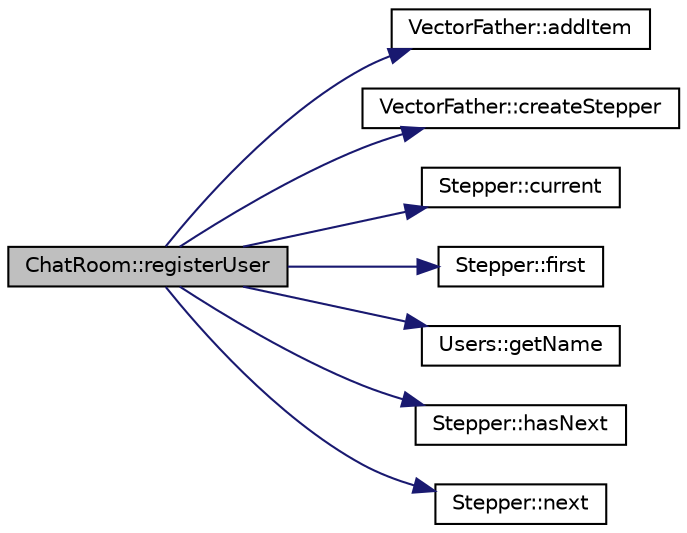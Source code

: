 digraph "ChatRoom::registerUser"
{
 // LATEX_PDF_SIZE
  edge [fontname="Helvetica",fontsize="10",labelfontname="Helvetica",labelfontsize="10"];
  node [fontname="Helvetica",fontsize="10",shape=record];
  rankdir="LR";
  Node1 [label="ChatRoom::registerUser",height=0.2,width=0.4,color="black", fillcolor="grey75", style="filled", fontcolor="black",tooltip="Register a new user to the chat room."];
  Node1 -> Node2 [color="midnightblue",fontsize="10",style="solid",fontname="Helvetica"];
  Node2 [label="VectorFather::addItem",height=0.2,width=0.4,color="black", fillcolor="white", style="filled",URL="$classVectorFather.html#ab1e0611bf9e0e1678d487399ad28c064",tooltip="Add an item to the end of the vector."];
  Node1 -> Node3 [color="midnightblue",fontsize="10",style="solid",fontname="Helvetica"];
  Node3 [label="VectorFather::createStepper",height=0.2,width=0.4,color="black", fillcolor="white", style="filled",URL="$classVectorFather.html#ad7775ccd733815aa48eb0b8cc5ebffd7",tooltip="Create a stepper iterator for this vector."];
  Node1 -> Node4 [color="midnightblue",fontsize="10",style="solid",fontname="Helvetica"];
  Node4 [label="Stepper::current",height=0.2,width=0.4,color="black", fillcolor="white", style="filled",URL="$classStepper.html#a16d93afdcdc7190e84904b8904c5a8bd",tooltip="Get the current element without advancing."];
  Node1 -> Node5 [color="midnightblue",fontsize="10",style="solid",fontname="Helvetica"];
  Node5 [label="Stepper::first",height=0.2,width=0.4,color="black", fillcolor="white", style="filled",URL="$classStepper.html#aebd518b8673631e25056bb9fd7022c98",tooltip="Move to and return the first element."];
  Node1 -> Node6 [color="midnightblue",fontsize="10",style="solid",fontname="Helvetica"];
  Node6 [label="Users::getName",height=0.2,width=0.4,color="black", fillcolor="white", style="filled",URL="$classUsers.html#aef65d9acf991a4073417fa84b3a9847c",tooltip="Get the user's display name."];
  Node1 -> Node7 [color="midnightblue",fontsize="10",style="solid",fontname="Helvetica"];
  Node7 [label="Stepper::hasNext",height=0.2,width=0.4,color="black", fillcolor="white", style="filled",URL="$classStepper.html#a7fe293586b963c65e2af4ae206c2e2ed",tooltip="Check if there are more elements to iterate over."];
  Node1 -> Node8 [color="midnightblue",fontsize="10",style="solid",fontname="Helvetica"];
  Node8 [label="Stepper::next",height=0.2,width=0.4,color="black", fillcolor="white", style="filled",URL="$classStepper.html#af58e5f738012158ed81b91c9e306008f",tooltip="Move to the next element in the collection."];
}

